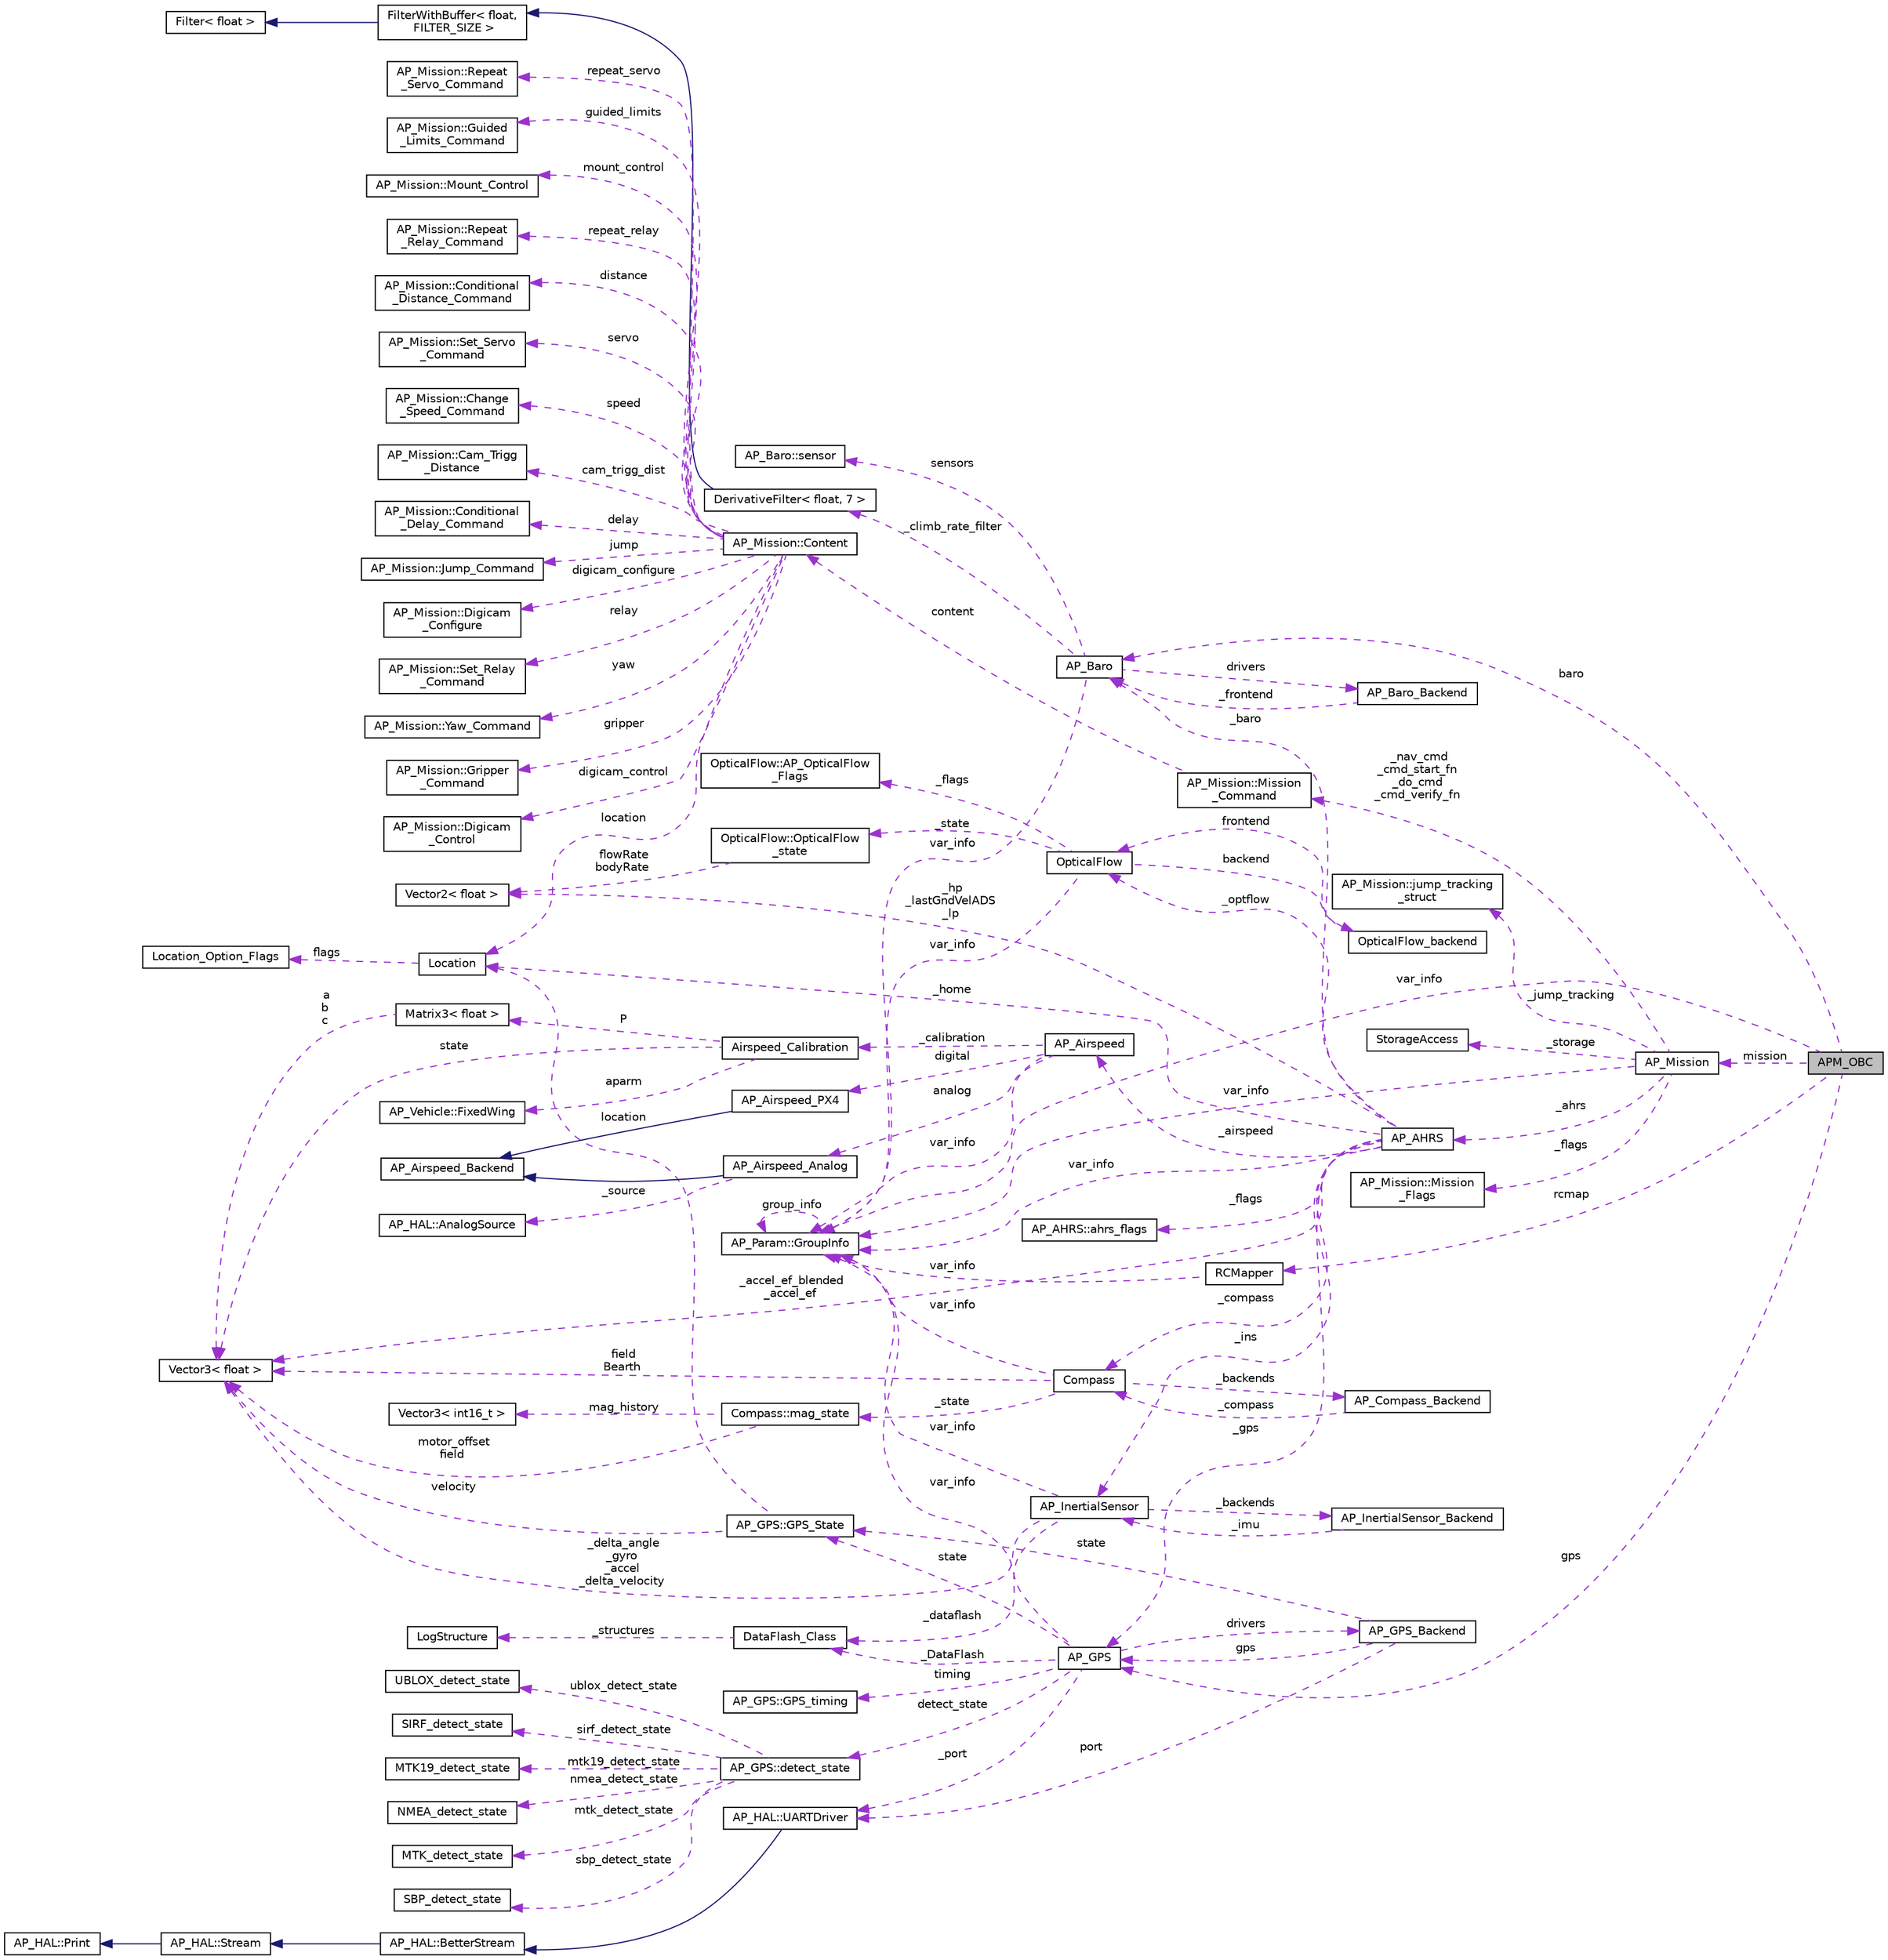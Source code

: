 digraph "APM_OBC"
{
 // INTERACTIVE_SVG=YES
  edge [fontname="Helvetica",fontsize="10",labelfontname="Helvetica",labelfontsize="10"];
  node [fontname="Helvetica",fontsize="10",shape=record];
  rankdir="LR";
  Node1 [label="APM_OBC",height=0.2,width=0.4,color="black", fillcolor="grey75", style="filled" fontcolor="black"];
  Node2 -> Node1 [dir="back",color="darkorchid3",fontsize="10",style="dashed",label=" rcmap" ,fontname="Helvetica"];
  Node2 [label="RCMapper",height=0.2,width=0.4,color="black", fillcolor="white", style="filled",URL="$classRCMapper.html",tooltip="-*- tab-width: 4; Mode: C++; c-basic-offset: 4; indent-tabs-mode: nil -*- "];
  Node3 -> Node2 [dir="back",color="darkorchid3",fontsize="10",style="dashed",label=" var_info" ,fontname="Helvetica"];
  Node3 [label="AP_Param::GroupInfo",height=0.2,width=0.4,color="black", fillcolor="white", style="filled",URL="$structAP__Param_1_1GroupInfo.html"];
  Node3 -> Node3 [dir="back",color="darkorchid3",fontsize="10",style="dashed",label=" group_info" ,fontname="Helvetica"];
  Node4 -> Node1 [dir="back",color="darkorchid3",fontsize="10",style="dashed",label=" baro" ,fontname="Helvetica"];
  Node4 [label="AP_Baro",height=0.2,width=0.4,color="black", fillcolor="white", style="filled",URL="$classAP__Baro.html"];
  Node5 -> Node4 [dir="back",color="darkorchid3",fontsize="10",style="dashed",label=" sensors" ,fontname="Helvetica"];
  Node5 [label="AP_Baro::sensor",height=0.2,width=0.4,color="black", fillcolor="white", style="filled",URL="$structAP__Baro_1_1sensor.html"];
  Node6 -> Node4 [dir="back",color="darkorchid3",fontsize="10",style="dashed",label=" _climb_rate_filter" ,fontname="Helvetica"];
  Node6 [label="DerivativeFilter\< float, 7 \>",height=0.2,width=0.4,color="black", fillcolor="white", style="filled",URL="$classDerivativeFilter.html"];
  Node7 -> Node6 [dir="back",color="midnightblue",fontsize="10",style="solid",fontname="Helvetica"];
  Node7 [label="FilterWithBuffer\< float,\l FILTER_SIZE \>",height=0.2,width=0.4,color="black", fillcolor="white", style="filled",URL="$classFilterWithBuffer.html"];
  Node8 -> Node7 [dir="back",color="midnightblue",fontsize="10",style="solid",fontname="Helvetica"];
  Node8 [label="Filter\< float \>",height=0.2,width=0.4,color="black", fillcolor="white", style="filled",URL="$classFilter.html"];
  Node3 -> Node4 [dir="back",color="darkorchid3",fontsize="10",style="dashed",label=" var_info" ,fontname="Helvetica"];
  Node9 -> Node4 [dir="back",color="darkorchid3",fontsize="10",style="dashed",label=" drivers" ,fontname="Helvetica"];
  Node9 [label="AP_Baro_Backend",height=0.2,width=0.4,color="black", fillcolor="white", style="filled",URL="$classAP__Baro__Backend.html",tooltip="-*- tab-width: 4; Mode: C++; c-basic-offset: 4; indent-tabs-mode: nil -*- "];
  Node4 -> Node9 [dir="back",color="darkorchid3",fontsize="10",style="dashed",label=" _frontend" ,fontname="Helvetica"];
  Node3 -> Node1 [dir="back",color="darkorchid3",fontsize="10",style="dashed",label=" var_info" ,fontname="Helvetica"];
  Node10 -> Node1 [dir="back",color="darkorchid3",fontsize="10",style="dashed",label=" mission" ,fontname="Helvetica"];
  Node10 [label="AP_Mission",height=0.2,width=0.4,color="black", fillcolor="white", style="filled",URL="$classAP__Mission.html",tooltip="Object managing Mission. "];
  Node11 -> Node10 [dir="back",color="darkorchid3",fontsize="10",style="dashed",label=" _storage" ,fontname="Helvetica"];
  Node11 [label="StorageAccess",height=0.2,width=0.4,color="black", fillcolor="white", style="filled",URL="$classStorageAccess.html"];
  Node12 -> Node10 [dir="back",color="darkorchid3",fontsize="10",style="dashed",label=" _nav_cmd\n_cmd_start_fn\n_do_cmd\n_cmd_verify_fn" ,fontname="Helvetica"];
  Node12 [label="AP_Mission::Mission\l_Command",height=0.2,width=0.4,color="black", fillcolor="white", style="filled",URL="$structAP__Mission_1_1Mission__Command.html"];
  Node13 -> Node12 [dir="back",color="darkorchid3",fontsize="10",style="dashed",label=" content" ,fontname="Helvetica"];
  Node13 [label="AP_Mission::Content",height=0.2,width=0.4,color="black", fillcolor="white", style="filled",URL="$unionAP__Mission_1_1Content.html"];
  Node14 -> Node13 [dir="back",color="darkorchid3",fontsize="10",style="dashed",label=" guided_limits" ,fontname="Helvetica"];
  Node14 [label="AP_Mission::Guided\l_Limits_Command",height=0.2,width=0.4,color="black", fillcolor="white", style="filled",URL="$structAP__Mission_1_1Guided__Limits__Command.html"];
  Node15 -> Node13 [dir="back",color="darkorchid3",fontsize="10",style="dashed",label=" mount_control" ,fontname="Helvetica"];
  Node15 [label="AP_Mission::Mount_Control",height=0.2,width=0.4,color="black", fillcolor="white", style="filled",URL="$structAP__Mission_1_1Mount__Control.html"];
  Node16 -> Node13 [dir="back",color="darkorchid3",fontsize="10",style="dashed",label=" repeat_relay" ,fontname="Helvetica"];
  Node16 [label="AP_Mission::Repeat\l_Relay_Command",height=0.2,width=0.4,color="black", fillcolor="white", style="filled",URL="$structAP__Mission_1_1Repeat__Relay__Command.html"];
  Node17 -> Node13 [dir="back",color="darkorchid3",fontsize="10",style="dashed",label=" distance" ,fontname="Helvetica"];
  Node17 [label="AP_Mission::Conditional\l_Distance_Command",height=0.2,width=0.4,color="black", fillcolor="white", style="filled",URL="$structAP__Mission_1_1Conditional__Distance__Command.html"];
  Node18 -> Node13 [dir="back",color="darkorchid3",fontsize="10",style="dashed",label=" servo" ,fontname="Helvetica"];
  Node18 [label="AP_Mission::Set_Servo\l_Command",height=0.2,width=0.4,color="black", fillcolor="white", style="filled",URL="$structAP__Mission_1_1Set__Servo__Command.html"];
  Node19 -> Node13 [dir="back",color="darkorchid3",fontsize="10",style="dashed",label=" speed" ,fontname="Helvetica"];
  Node19 [label="AP_Mission::Change\l_Speed_Command",height=0.2,width=0.4,color="black", fillcolor="white", style="filled",URL="$structAP__Mission_1_1Change__Speed__Command.html"];
  Node20 -> Node13 [dir="back",color="darkorchid3",fontsize="10",style="dashed",label=" cam_trigg_dist" ,fontname="Helvetica"];
  Node20 [label="AP_Mission::Cam_Trigg\l_Distance",height=0.2,width=0.4,color="black", fillcolor="white", style="filled",URL="$structAP__Mission_1_1Cam__Trigg__Distance.html"];
  Node21 -> Node13 [dir="back",color="darkorchid3",fontsize="10",style="dashed",label=" delay" ,fontname="Helvetica"];
  Node21 [label="AP_Mission::Conditional\l_Delay_Command",height=0.2,width=0.4,color="black", fillcolor="white", style="filled",URL="$structAP__Mission_1_1Conditional__Delay__Command.html"];
  Node22 -> Node13 [dir="back",color="darkorchid3",fontsize="10",style="dashed",label=" jump" ,fontname="Helvetica"];
  Node22 [label="AP_Mission::Jump_Command",height=0.2,width=0.4,color="black", fillcolor="white", style="filled",URL="$structAP__Mission_1_1Jump__Command.html"];
  Node23 -> Node13 [dir="back",color="darkorchid3",fontsize="10",style="dashed",label=" location" ,fontname="Helvetica"];
  Node23 [label="Location",height=0.2,width=0.4,color="black", fillcolor="white", style="filled",URL="$structLocation.html"];
  Node24 -> Node23 [dir="back",color="darkorchid3",fontsize="10",style="dashed",label=" flags" ,fontname="Helvetica"];
  Node24 [label="Location_Option_Flags",height=0.2,width=0.4,color="black", fillcolor="white", style="filled",URL="$structLocation__Option__Flags.html"];
  Node25 -> Node13 [dir="back",color="darkorchid3",fontsize="10",style="dashed",label=" digicam_configure" ,fontname="Helvetica"];
  Node25 [label="AP_Mission::Digicam\l_Configure",height=0.2,width=0.4,color="black", fillcolor="white", style="filled",URL="$structAP__Mission_1_1Digicam__Configure.html"];
  Node26 -> Node13 [dir="back",color="darkorchid3",fontsize="10",style="dashed",label=" relay" ,fontname="Helvetica"];
  Node26 [label="AP_Mission::Set_Relay\l_Command",height=0.2,width=0.4,color="black", fillcolor="white", style="filled",URL="$structAP__Mission_1_1Set__Relay__Command.html"];
  Node27 -> Node13 [dir="back",color="darkorchid3",fontsize="10",style="dashed",label=" yaw" ,fontname="Helvetica"];
  Node27 [label="AP_Mission::Yaw_Command",height=0.2,width=0.4,color="black", fillcolor="white", style="filled",URL="$structAP__Mission_1_1Yaw__Command.html"];
  Node28 -> Node13 [dir="back",color="darkorchid3",fontsize="10",style="dashed",label=" gripper" ,fontname="Helvetica"];
  Node28 [label="AP_Mission::Gripper\l_Command",height=0.2,width=0.4,color="black", fillcolor="white", style="filled",URL="$structAP__Mission_1_1Gripper__Command.html"];
  Node29 -> Node13 [dir="back",color="darkorchid3",fontsize="10",style="dashed",label=" digicam_control" ,fontname="Helvetica"];
  Node29 [label="AP_Mission::Digicam\l_Control",height=0.2,width=0.4,color="black", fillcolor="white", style="filled",URL="$structAP__Mission_1_1Digicam__Control.html"];
  Node30 -> Node13 [dir="back",color="darkorchid3",fontsize="10",style="dashed",label=" repeat_servo" ,fontname="Helvetica"];
  Node30 [label="AP_Mission::Repeat\l_Servo_Command",height=0.2,width=0.4,color="black", fillcolor="white", style="filled",URL="$structAP__Mission_1_1Repeat__Servo__Command.html"];
  Node3 -> Node10 [dir="back",color="darkorchid3",fontsize="10",style="dashed",label=" var_info" ,fontname="Helvetica"];
  Node31 -> Node10 [dir="back",color="darkorchid3",fontsize="10",style="dashed",label=" _flags" ,fontname="Helvetica"];
  Node31 [label="AP_Mission::Mission\l_Flags",height=0.2,width=0.4,color="black", fillcolor="white", style="filled",URL="$structAP__Mission_1_1Mission__Flags.html"];
  Node32 -> Node10 [dir="back",color="darkorchid3",fontsize="10",style="dashed",label=" _ahrs" ,fontname="Helvetica"];
  Node32 [label="AP_AHRS",height=0.2,width=0.4,color="black", fillcolor="white", style="filled",URL="$classAP__AHRS.html"];
  Node33 -> Node32 [dir="back",color="darkorchid3",fontsize="10",style="dashed",label=" _flags" ,fontname="Helvetica"];
  Node33 [label="AP_AHRS::ahrs_flags",height=0.2,width=0.4,color="black", fillcolor="white", style="filled",URL="$structAP__AHRS_1_1ahrs__flags.html"];
  Node4 -> Node32 [dir="back",color="darkorchid3",fontsize="10",style="dashed",label=" _baro" ,fontname="Helvetica"];
  Node34 -> Node32 [dir="back",color="darkorchid3",fontsize="10",style="dashed",label=" _optflow" ,fontname="Helvetica"];
  Node34 [label="OpticalFlow",height=0.2,width=0.4,color="black", fillcolor="white", style="filled",URL="$classOpticalFlow.html"];
  Node3 -> Node34 [dir="back",color="darkorchid3",fontsize="10",style="dashed",label=" var_info" ,fontname="Helvetica"];
  Node35 -> Node34 [dir="back",color="darkorchid3",fontsize="10",style="dashed",label=" _state" ,fontname="Helvetica"];
  Node35 [label="OpticalFlow::OpticalFlow\l_state",height=0.2,width=0.4,color="black", fillcolor="white", style="filled",URL="$structOpticalFlow_1_1OpticalFlow__state.html"];
  Node36 -> Node35 [dir="back",color="darkorchid3",fontsize="10",style="dashed",label=" flowRate\nbodyRate" ,fontname="Helvetica"];
  Node36 [label="Vector2\< float \>",height=0.2,width=0.4,color="black", fillcolor="white", style="filled",URL="$structVector2.html"];
  Node37 -> Node34 [dir="back",color="darkorchid3",fontsize="10",style="dashed",label=" backend" ,fontname="Helvetica"];
  Node37 [label="OpticalFlow_backend",height=0.2,width=0.4,color="black", fillcolor="white", style="filled",URL="$classOpticalFlow__backend.html"];
  Node34 -> Node37 [dir="back",color="darkorchid3",fontsize="10",style="dashed",label=" frontend" ,fontname="Helvetica"];
  Node38 -> Node34 [dir="back",color="darkorchid3",fontsize="10",style="dashed",label=" _flags" ,fontname="Helvetica"];
  Node38 [label="OpticalFlow::AP_OpticalFlow\l_Flags",height=0.2,width=0.4,color="black", fillcolor="white", style="filled",URL="$structOpticalFlow_1_1AP__OpticalFlow__Flags.html"];
  Node3 -> Node32 [dir="back",color="darkorchid3",fontsize="10",style="dashed",label=" var_info" ,fontname="Helvetica"];
  Node39 -> Node32 [dir="back",color="darkorchid3",fontsize="10",style="dashed",label=" _accel_ef_blended\n_accel_ef" ,fontname="Helvetica"];
  Node39 [label="Vector3\< float \>",height=0.2,width=0.4,color="black", fillcolor="white", style="filled",URL="$classVector3.html"];
  Node40 -> Node32 [dir="back",color="darkorchid3",fontsize="10",style="dashed",label=" _ins" ,fontname="Helvetica"];
  Node40 [label="AP_InertialSensor",height=0.2,width=0.4,color="black", fillcolor="white", style="filled",URL="$classAP__InertialSensor.html"];
  Node41 -> Node40 [dir="back",color="darkorchid3",fontsize="10",style="dashed",label=" _backends" ,fontname="Helvetica"];
  Node41 [label="AP_InertialSensor_Backend",height=0.2,width=0.4,color="black", fillcolor="white", style="filled",URL="$classAP__InertialSensor__Backend.html"];
  Node40 -> Node41 [dir="back",color="darkorchid3",fontsize="10",style="dashed",label=" _imu" ,fontname="Helvetica"];
  Node42 -> Node40 [dir="back",color="darkorchid3",fontsize="10",style="dashed",label=" _dataflash" ,fontname="Helvetica"];
  Node42 [label="DataFlash_Class",height=0.2,width=0.4,color="black", fillcolor="white", style="filled",URL="$classDataFlash__Class.html",tooltip="-*- tab-width: 4; Mode: C++; c-basic-offset: 4; indent-tabs-mode: nil -*- "];
  Node43 -> Node42 [dir="back",color="darkorchid3",fontsize="10",style="dashed",label=" _structures" ,fontname="Helvetica"];
  Node43 [label="LogStructure",height=0.2,width=0.4,color="black", fillcolor="white", style="filled",URL="$structLogStructure.html"];
  Node3 -> Node40 [dir="back",color="darkorchid3",fontsize="10",style="dashed",label=" var_info" ,fontname="Helvetica"];
  Node39 -> Node40 [dir="back",color="darkorchid3",fontsize="10",style="dashed",label=" _delta_angle\n_gyro\n_accel\n_delta_velocity" ,fontname="Helvetica"];
  Node44 -> Node32 [dir="back",color="darkorchid3",fontsize="10",style="dashed",label=" _airspeed" ,fontname="Helvetica"];
  Node44 [label="AP_Airspeed",height=0.2,width=0.4,color="black", fillcolor="white", style="filled",URL="$classAP__Airspeed.html"];
  Node45 -> Node44 [dir="back",color="darkorchid3",fontsize="10",style="dashed",label=" analog" ,fontname="Helvetica"];
  Node45 [label="AP_Airspeed_Analog",height=0.2,width=0.4,color="black", fillcolor="white", style="filled",URL="$classAP__Airspeed__Analog.html",tooltip="-*- tab-width: 4; Mode: C++; c-basic-offset: 4; indent-tabs-mode: nil -*- "];
  Node46 -> Node45 [dir="back",color="midnightblue",fontsize="10",style="solid",fontname="Helvetica"];
  Node46 [label="AP_Airspeed_Backend",height=0.2,width=0.4,color="black", fillcolor="white", style="filled",URL="$classAP__Airspeed__Backend.html",tooltip="-*- tab-width: 4; Mode: C++; c-basic-offset: 4; indent-tabs-mode: nil -*- "];
  Node47 -> Node45 [dir="back",color="darkorchid3",fontsize="10",style="dashed",label=" _source" ,fontname="Helvetica"];
  Node47 [label="AP_HAL::AnalogSource",height=0.2,width=0.4,color="black", fillcolor="white", style="filled",URL="$classAP__HAL_1_1AnalogSource.html"];
  Node3 -> Node44 [dir="back",color="darkorchid3",fontsize="10",style="dashed",label=" var_info" ,fontname="Helvetica"];
  Node48 -> Node44 [dir="back",color="darkorchid3",fontsize="10",style="dashed",label=" digital" ,fontname="Helvetica"];
  Node48 [label="AP_Airspeed_PX4",height=0.2,width=0.4,color="black", fillcolor="white", style="filled",URL="$classAP__Airspeed__PX4.html",tooltip="-*- tab-width: 4; Mode: C++; c-basic-offset: 4; indent-tabs-mode: nil -*- "];
  Node46 -> Node48 [dir="back",color="midnightblue",fontsize="10",style="solid",fontname="Helvetica"];
  Node49 -> Node44 [dir="back",color="darkorchid3",fontsize="10",style="dashed",label=" _calibration" ,fontname="Helvetica"];
  Node49 [label="Airspeed_Calibration",height=0.2,width=0.4,color="black", fillcolor="white", style="filled",URL="$classAirspeed__Calibration.html",tooltip="-*- tab-width: 4; Mode: C++; c-basic-offset: 4; indent-tabs-mode: nil -*- "];
  Node50 -> Node49 [dir="back",color="darkorchid3",fontsize="10",style="dashed",label=" P" ,fontname="Helvetica"];
  Node50 [label="Matrix3\< float \>",height=0.2,width=0.4,color="black", fillcolor="white", style="filled",URL="$classMatrix3.html"];
  Node39 -> Node50 [dir="back",color="darkorchid3",fontsize="10",style="dashed",label=" a\nb\nc" ,fontname="Helvetica"];
  Node39 -> Node49 [dir="back",color="darkorchid3",fontsize="10",style="dashed",label=" state" ,fontname="Helvetica"];
  Node51 -> Node49 [dir="back",color="darkorchid3",fontsize="10",style="dashed",label=" aparm" ,fontname="Helvetica"];
  Node51 [label="AP_Vehicle::FixedWing",height=0.2,width=0.4,color="black", fillcolor="white", style="filled",URL="$structAP__Vehicle_1_1FixedWing.html"];
  Node36 -> Node32 [dir="back",color="darkorchid3",fontsize="10",style="dashed",label=" _hp\n_lastGndVelADS\n_lp" ,fontname="Helvetica"];
  Node52 -> Node32 [dir="back",color="darkorchid3",fontsize="10",style="dashed",label=" _gps" ,fontname="Helvetica"];
  Node52 [label="AP_GPS",height=0.2,width=0.4,color="black", fillcolor="white", style="filled",URL="$classAP__GPS.html"];
  Node53 -> Node52 [dir="back",color="darkorchid3",fontsize="10",style="dashed",label=" detect_state" ,fontname="Helvetica"];
  Node53 [label="AP_GPS::detect_state",height=0.2,width=0.4,color="black", fillcolor="white", style="filled",URL="$structAP__GPS_1_1detect__state.html"];
  Node54 -> Node53 [dir="back",color="darkorchid3",fontsize="10",style="dashed",label=" sbp_detect_state" ,fontname="Helvetica"];
  Node54 [label="SBP_detect_state",height=0.2,width=0.4,color="black", fillcolor="white", style="filled",URL="$structSBP__detect__state.html"];
  Node55 -> Node53 [dir="back",color="darkorchid3",fontsize="10",style="dashed",label=" ublox_detect_state" ,fontname="Helvetica"];
  Node55 [label="UBLOX_detect_state",height=0.2,width=0.4,color="black", fillcolor="white", style="filled",URL="$structUBLOX__detect__state.html"];
  Node56 -> Node53 [dir="back",color="darkorchid3",fontsize="10",style="dashed",label=" sirf_detect_state" ,fontname="Helvetica"];
  Node56 [label="SIRF_detect_state",height=0.2,width=0.4,color="black", fillcolor="white", style="filled",URL="$structSIRF__detect__state.html"];
  Node57 -> Node53 [dir="back",color="darkorchid3",fontsize="10",style="dashed",label=" mtk19_detect_state" ,fontname="Helvetica"];
  Node57 [label="MTK19_detect_state",height=0.2,width=0.4,color="black", fillcolor="white", style="filled",URL="$structMTK19__detect__state.html"];
  Node58 -> Node53 [dir="back",color="darkorchid3",fontsize="10",style="dashed",label=" nmea_detect_state" ,fontname="Helvetica"];
  Node58 [label="NMEA_detect_state",height=0.2,width=0.4,color="black", fillcolor="white", style="filled",URL="$structNMEA__detect__state.html"];
  Node59 -> Node53 [dir="back",color="darkorchid3",fontsize="10",style="dashed",label=" mtk_detect_state" ,fontname="Helvetica"];
  Node59 [label="MTK_detect_state",height=0.2,width=0.4,color="black", fillcolor="white", style="filled",URL="$structMTK__detect__state.html"];
  Node60 -> Node52 [dir="back",color="darkorchid3",fontsize="10",style="dashed",label=" timing" ,fontname="Helvetica"];
  Node60 [label="AP_GPS::GPS_timing",height=0.2,width=0.4,color="black", fillcolor="white", style="filled",URL="$structAP__GPS_1_1GPS__timing.html"];
  Node61 -> Node52 [dir="back",color="darkorchid3",fontsize="10",style="dashed",label=" drivers" ,fontname="Helvetica"];
  Node61 [label="AP_GPS_Backend",height=0.2,width=0.4,color="black", fillcolor="white", style="filled",URL="$classAP__GPS__Backend.html"];
  Node62 -> Node61 [dir="back",color="darkorchid3",fontsize="10",style="dashed",label=" port" ,fontname="Helvetica"];
  Node62 [label="AP_HAL::UARTDriver",height=0.2,width=0.4,color="black", fillcolor="white", style="filled",URL="$classAP__HAL_1_1UARTDriver.html"];
  Node63 -> Node62 [dir="back",color="midnightblue",fontsize="10",style="solid",fontname="Helvetica"];
  Node63 [label="AP_HAL::BetterStream",height=0.2,width=0.4,color="black", fillcolor="white", style="filled",URL="$classAP__HAL_1_1BetterStream.html"];
  Node64 -> Node63 [dir="back",color="midnightblue",fontsize="10",style="solid",fontname="Helvetica"];
  Node64 [label="AP_HAL::Stream",height=0.2,width=0.4,color="black", fillcolor="white", style="filled",URL="$classAP__HAL_1_1Stream.html"];
  Node65 -> Node64 [dir="back",color="midnightblue",fontsize="10",style="solid",fontname="Helvetica"];
  Node65 [label="AP_HAL::Print",height=0.2,width=0.4,color="black", fillcolor="white", style="filled",URL="$classAP__HAL_1_1Print.html"];
  Node52 -> Node61 [dir="back",color="darkorchid3",fontsize="10",style="dashed",label=" gps" ,fontname="Helvetica"];
  Node66 -> Node61 [dir="back",color="darkorchid3",fontsize="10",style="dashed",label=" state" ,fontname="Helvetica"];
  Node66 [label="AP_GPS::GPS_State",height=0.2,width=0.4,color="black", fillcolor="white", style="filled",URL="$structAP__GPS_1_1GPS__State.html"];
  Node39 -> Node66 [dir="back",color="darkorchid3",fontsize="10",style="dashed",label=" velocity" ,fontname="Helvetica"];
  Node23 -> Node66 [dir="back",color="darkorchid3",fontsize="10",style="dashed",label=" location" ,fontname="Helvetica"];
  Node42 -> Node52 [dir="back",color="darkorchid3",fontsize="10",style="dashed",label=" _DataFlash" ,fontname="Helvetica"];
  Node62 -> Node52 [dir="back",color="darkorchid3",fontsize="10",style="dashed",label=" _port" ,fontname="Helvetica"];
  Node3 -> Node52 [dir="back",color="darkorchid3",fontsize="10",style="dashed",label=" var_info" ,fontname="Helvetica"];
  Node66 -> Node52 [dir="back",color="darkorchid3",fontsize="10",style="dashed",label=" state" ,fontname="Helvetica"];
  Node23 -> Node32 [dir="back",color="darkorchid3",fontsize="10",style="dashed",label=" _home" ,fontname="Helvetica"];
  Node67 -> Node32 [dir="back",color="darkorchid3",fontsize="10",style="dashed",label=" _compass" ,fontname="Helvetica"];
  Node67 [label="Compass",height=0.2,width=0.4,color="black", fillcolor="white", style="filled",URL="$classCompass.html"];
  Node3 -> Node67 [dir="back",color="darkorchid3",fontsize="10",style="dashed",label=" var_info" ,fontname="Helvetica"];
  Node39 -> Node67 [dir="back",color="darkorchid3",fontsize="10",style="dashed",label=" field\nBearth" ,fontname="Helvetica"];
  Node68 -> Node67 [dir="back",color="darkorchid3",fontsize="10",style="dashed",label=" _backends" ,fontname="Helvetica"];
  Node68 [label="AP_Compass_Backend",height=0.2,width=0.4,color="black", fillcolor="white", style="filled",URL="$classAP__Compass__Backend.html"];
  Node67 -> Node68 [dir="back",color="darkorchid3",fontsize="10",style="dashed",label=" _compass" ,fontname="Helvetica"];
  Node69 -> Node67 [dir="back",color="darkorchid3",fontsize="10",style="dashed",label=" _state" ,fontname="Helvetica"];
  Node69 [label="Compass::mag_state",height=0.2,width=0.4,color="black", fillcolor="white", style="filled",URL="$structCompass_1_1mag__state.html"];
  Node39 -> Node69 [dir="back",color="darkorchid3",fontsize="10",style="dashed",label=" motor_offset\nfield" ,fontname="Helvetica"];
  Node70 -> Node69 [dir="back",color="darkorchid3",fontsize="10",style="dashed",label=" mag_history" ,fontname="Helvetica"];
  Node70 [label="Vector3\< int16_t \>",height=0.2,width=0.4,color="black", fillcolor="white", style="filled",URL="$classVector3.html"];
  Node71 -> Node10 [dir="back",color="darkorchid3",fontsize="10",style="dashed",label=" _jump_tracking" ,fontname="Helvetica"];
  Node71 [label="AP_Mission::jump_tracking\l_struct",height=0.2,width=0.4,color="black", fillcolor="white", style="filled",URL="$structAP__Mission_1_1jump__tracking__struct.html"];
  Node52 -> Node1 [dir="back",color="darkorchid3",fontsize="10",style="dashed",label=" gps" ,fontname="Helvetica"];
}
